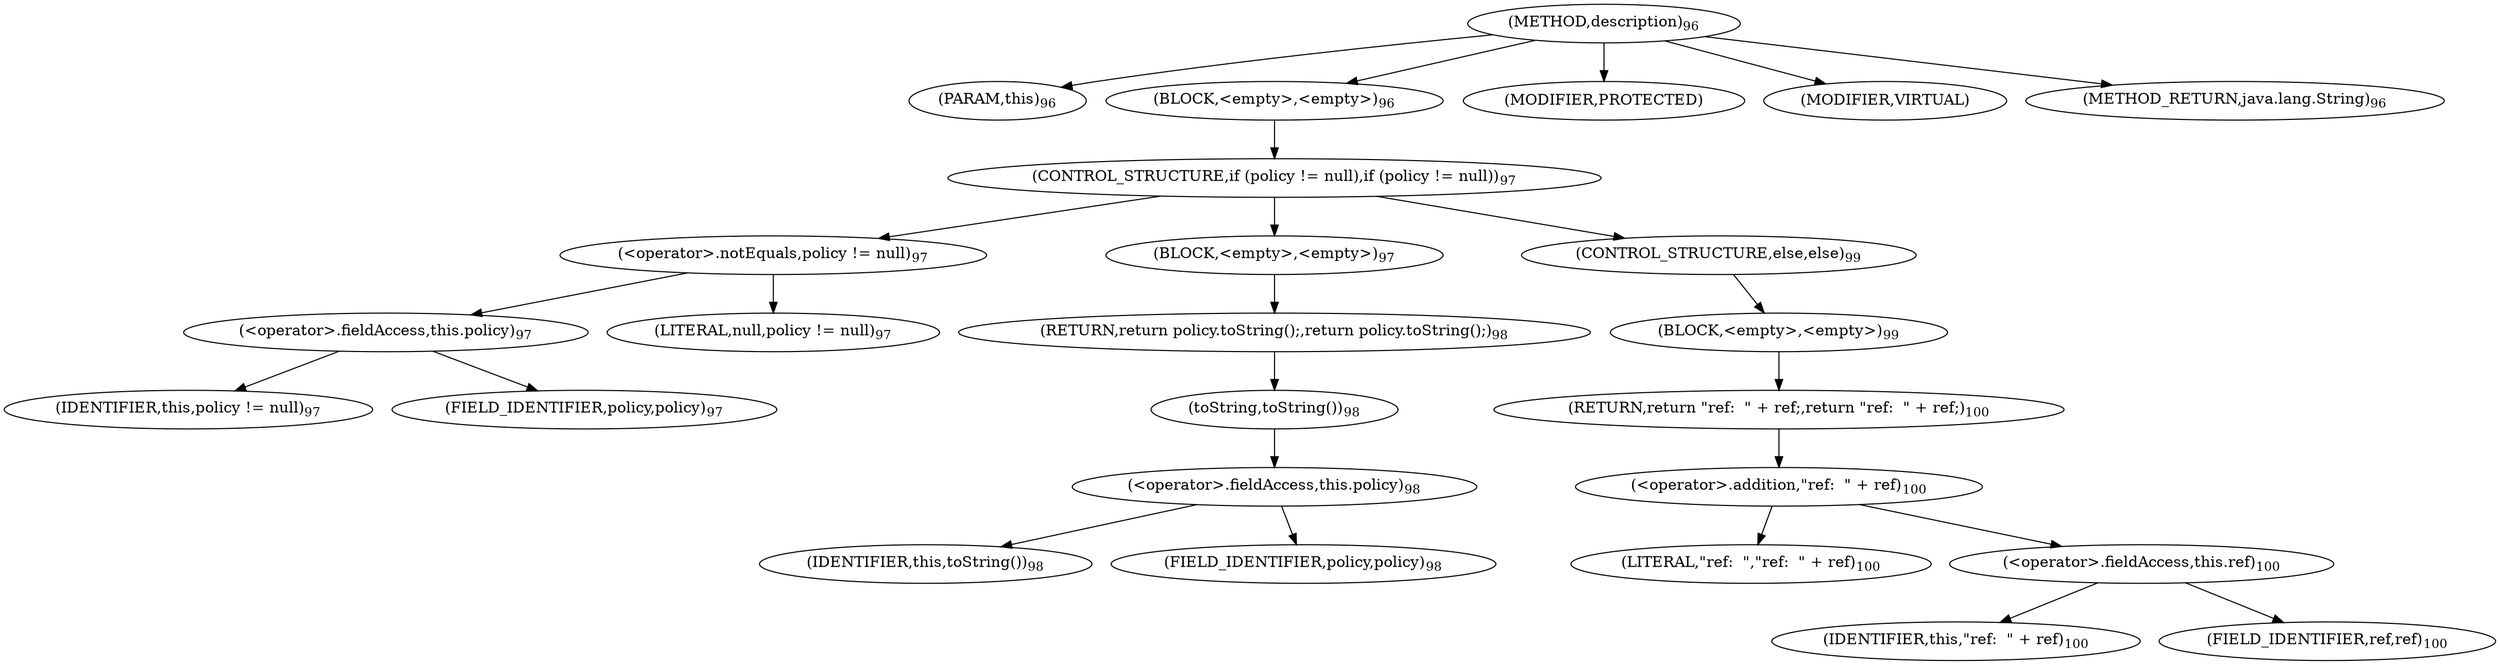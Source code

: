 digraph "description" {  
"191" [label = <(METHOD,description)<SUB>96</SUB>> ]
"192" [label = <(PARAM,this)<SUB>96</SUB>> ]
"193" [label = <(BLOCK,&lt;empty&gt;,&lt;empty&gt;)<SUB>96</SUB>> ]
"194" [label = <(CONTROL_STRUCTURE,if (policy != null),if (policy != null))<SUB>97</SUB>> ]
"195" [label = <(&lt;operator&gt;.notEquals,policy != null)<SUB>97</SUB>> ]
"196" [label = <(&lt;operator&gt;.fieldAccess,this.policy)<SUB>97</SUB>> ]
"197" [label = <(IDENTIFIER,this,policy != null)<SUB>97</SUB>> ]
"198" [label = <(FIELD_IDENTIFIER,policy,policy)<SUB>97</SUB>> ]
"199" [label = <(LITERAL,null,policy != null)<SUB>97</SUB>> ]
"200" [label = <(BLOCK,&lt;empty&gt;,&lt;empty&gt;)<SUB>97</SUB>> ]
"201" [label = <(RETURN,return policy.toString();,return policy.toString();)<SUB>98</SUB>> ]
"202" [label = <(toString,toString())<SUB>98</SUB>> ]
"203" [label = <(&lt;operator&gt;.fieldAccess,this.policy)<SUB>98</SUB>> ]
"204" [label = <(IDENTIFIER,this,toString())<SUB>98</SUB>> ]
"205" [label = <(FIELD_IDENTIFIER,policy,policy)<SUB>98</SUB>> ]
"206" [label = <(CONTROL_STRUCTURE,else,else)<SUB>99</SUB>> ]
"207" [label = <(BLOCK,&lt;empty&gt;,&lt;empty&gt;)<SUB>99</SUB>> ]
"208" [label = <(RETURN,return &quot;ref:  &quot; + ref;,return &quot;ref:  &quot; + ref;)<SUB>100</SUB>> ]
"209" [label = <(&lt;operator&gt;.addition,&quot;ref:  &quot; + ref)<SUB>100</SUB>> ]
"210" [label = <(LITERAL,&quot;ref:  &quot;,&quot;ref:  &quot; + ref)<SUB>100</SUB>> ]
"211" [label = <(&lt;operator&gt;.fieldAccess,this.ref)<SUB>100</SUB>> ]
"212" [label = <(IDENTIFIER,this,&quot;ref:  &quot; + ref)<SUB>100</SUB>> ]
"213" [label = <(FIELD_IDENTIFIER,ref,ref)<SUB>100</SUB>> ]
"214" [label = <(MODIFIER,PROTECTED)> ]
"215" [label = <(MODIFIER,VIRTUAL)> ]
"216" [label = <(METHOD_RETURN,java.lang.String)<SUB>96</SUB>> ]
  "191" -> "192" 
  "191" -> "193" 
  "191" -> "214" 
  "191" -> "215" 
  "191" -> "216" 
  "193" -> "194" 
  "194" -> "195" 
  "194" -> "200" 
  "194" -> "206" 
  "195" -> "196" 
  "195" -> "199" 
  "196" -> "197" 
  "196" -> "198" 
  "200" -> "201" 
  "201" -> "202" 
  "202" -> "203" 
  "203" -> "204" 
  "203" -> "205" 
  "206" -> "207" 
  "207" -> "208" 
  "208" -> "209" 
  "209" -> "210" 
  "209" -> "211" 
  "211" -> "212" 
  "211" -> "213" 
}
